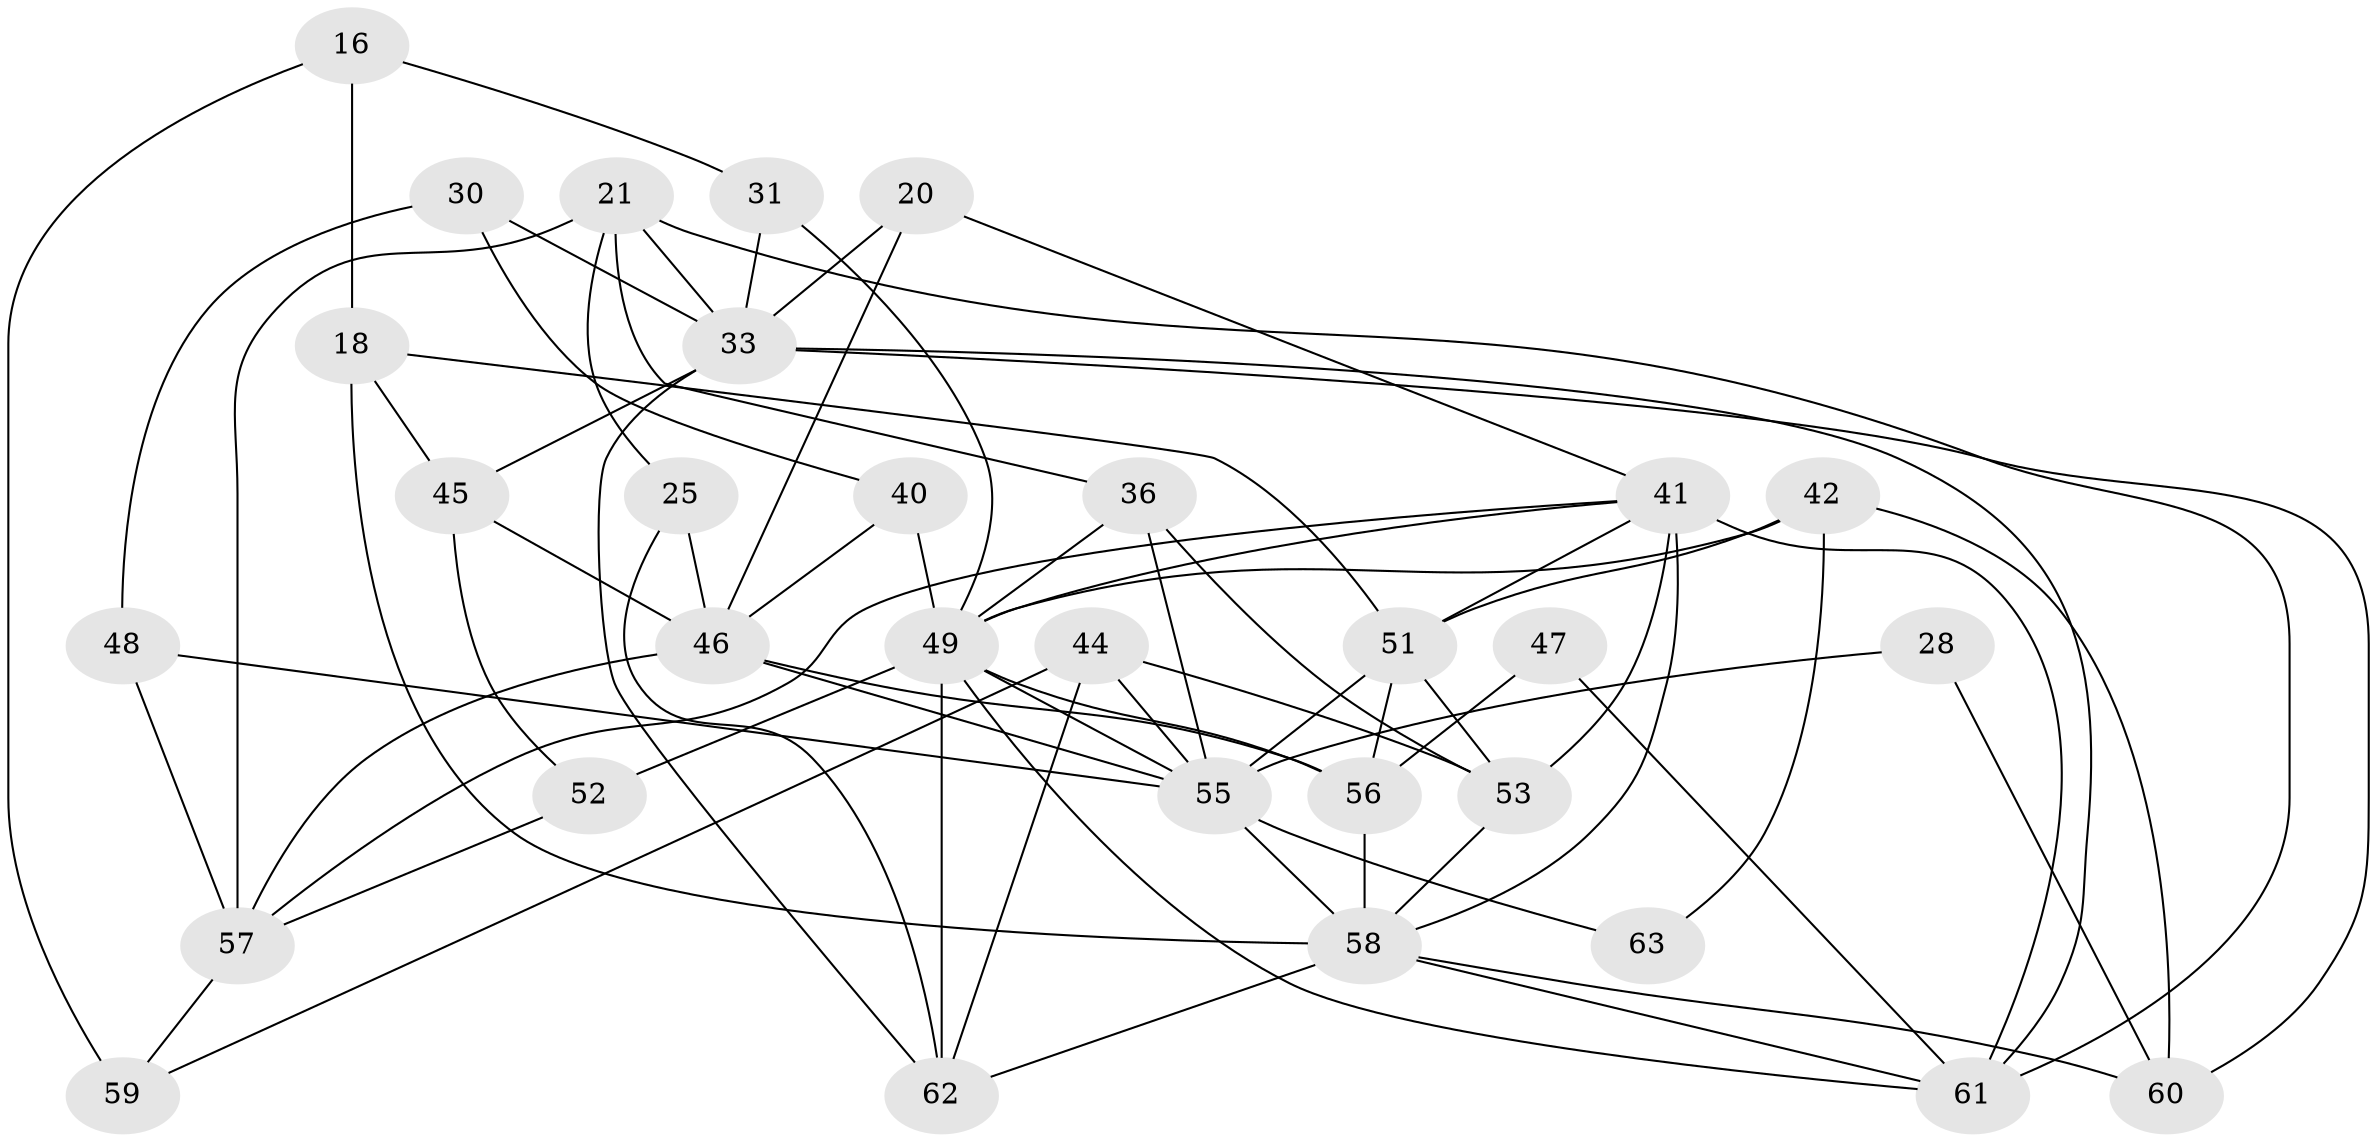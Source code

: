 // original degree distribution, {5: 0.2222222222222222, 4: 0.30158730158730157, 2: 0.1111111111111111, 6: 0.07936507936507936, 3: 0.25396825396825395, 7: 0.031746031746031744}
// Generated by graph-tools (version 1.1) at 2025/51/03/09/25 04:51:49]
// undirected, 31 vertices, 72 edges
graph export_dot {
graph [start="1"]
  node [color=gray90,style=filled];
  16 [super="+7"];
  18;
  20;
  21 [super="+11"];
  25;
  28;
  30;
  31;
  33 [super="+6"];
  36 [super="+27"];
  40;
  41 [super="+19"];
  42;
  44 [super="+17"];
  45;
  46 [super="+37+38"];
  47;
  48;
  49 [super="+8+12+26"];
  51 [super="+9+22"];
  52;
  53 [super="+2"];
  55 [super="+43+29"];
  56 [super="+13"];
  57 [super="+54+4"];
  58 [super="+34+24+32"];
  59;
  60;
  61 [super="+50+23"];
  62 [super="+39"];
  63;
  16 -- 59 [weight=2];
  16 -- 18 [weight=2];
  16 -- 31 [weight=2];
  18 -- 45;
  18 -- 51;
  18 -- 58;
  20 -- 33 [weight=2];
  20 -- 41 [weight=2];
  20 -- 46;
  21 -- 33 [weight=2];
  21 -- 36 [weight=2];
  21 -- 25;
  21 -- 57 [weight=3];
  21 -- 61;
  25 -- 46;
  25 -- 62;
  28 -- 60;
  28 -- 55;
  30 -- 40;
  30 -- 48;
  30 -- 33;
  31 -- 33;
  31 -- 49;
  33 -- 60;
  33 -- 61;
  33 -- 45;
  33 -- 62;
  36 -- 55;
  36 -- 49;
  36 -- 53;
  40 -- 49;
  40 -- 46;
  41 -- 58 [weight=2];
  41 -- 57;
  41 -- 53;
  41 -- 49;
  41 -- 51;
  41 -- 61 [weight=2];
  42 -- 60;
  42 -- 63;
  42 -- 49;
  42 -- 51;
  44 -- 59;
  44 -- 62;
  44 -- 53;
  44 -- 55;
  45 -- 52;
  45 -- 46;
  46 -- 56 [weight=2];
  46 -- 57;
  46 -- 55 [weight=3];
  47 -- 56;
  47 -- 61;
  48 -- 57;
  48 -- 55;
  49 -- 56;
  49 -- 52;
  49 -- 62 [weight=2];
  49 -- 61 [weight=2];
  49 -- 55;
  51 -- 56 [weight=2];
  51 -- 53;
  51 -- 55 [weight=2];
  52 -- 57;
  53 -- 58;
  55 -- 58 [weight=4];
  55 -- 63;
  56 -- 58 [weight=2];
  57 -- 59;
  58 -- 62;
  58 -- 60;
  58 -- 61;
}
